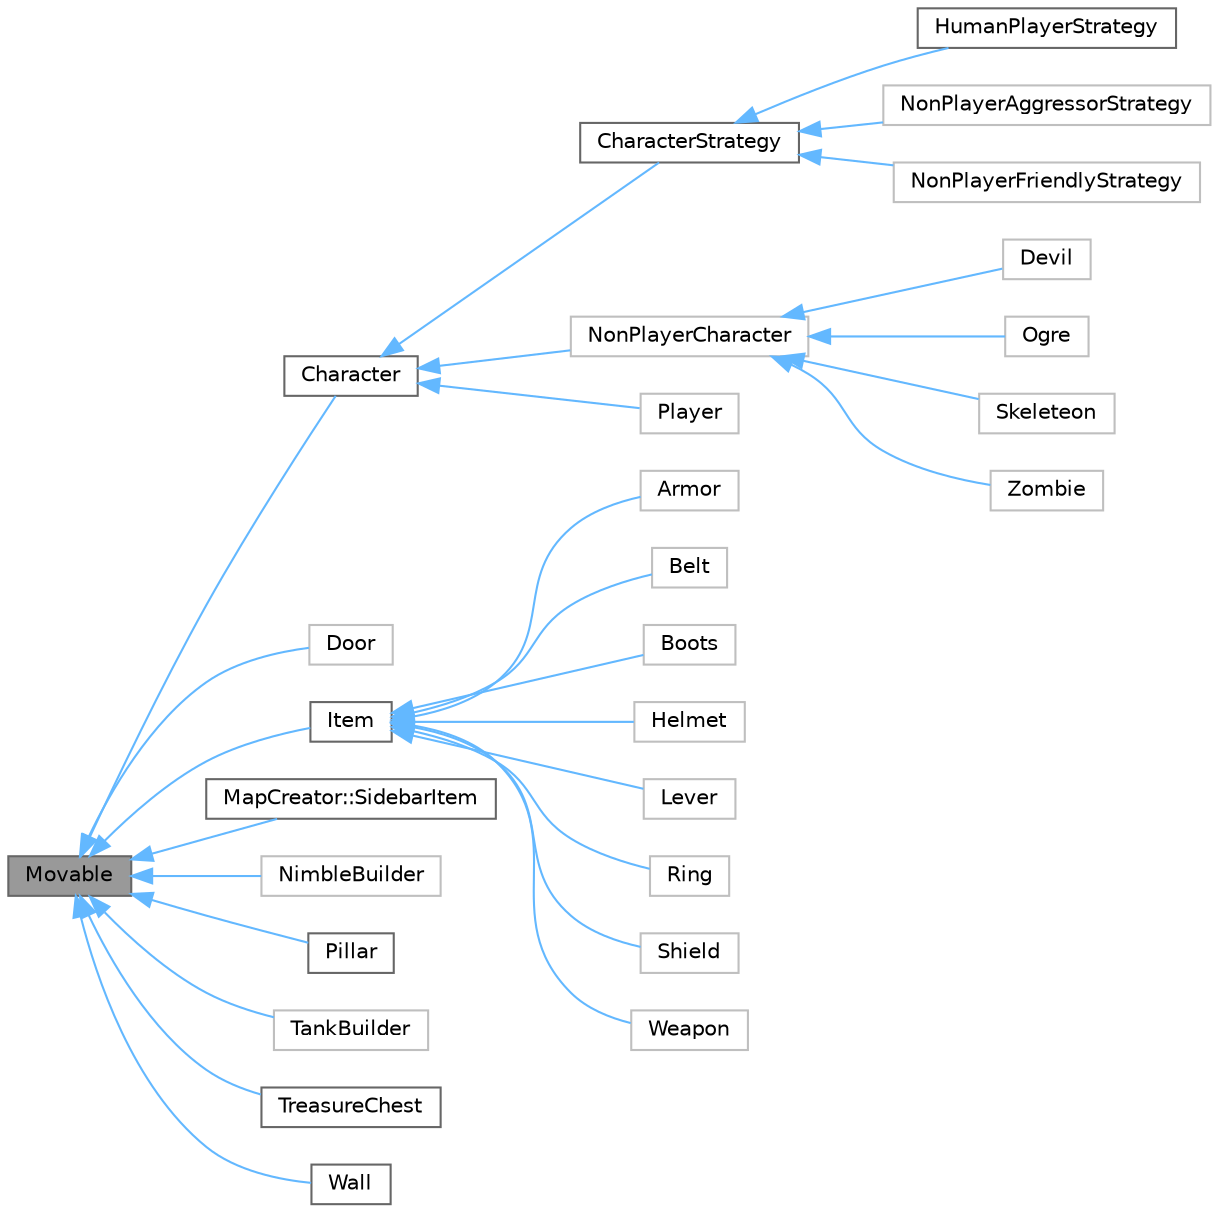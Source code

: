 digraph "Movable"
{
 // LATEX_PDF_SIZE
  bgcolor="transparent";
  edge [fontname=Helvetica,fontsize=10,labelfontname=Helvetica,labelfontsize=10];
  node [fontname=Helvetica,fontsize=10,shape=box,height=0.2,width=0.4];
  rankdir="LR";
  Node1 [id="Node000001",label="Movable",height=0.2,width=0.4,color="gray40", fillcolor="grey60", style="filled", fontcolor="black",tooltip=" "];
  Node1 -> Node2 [id="edge28_Node000001_Node000002",dir="back",color="steelblue1",style="solid",tooltip=" "];
  Node2 [id="Node000002",label="Character",height=0.2,width=0.4,color="gray40", fillcolor="white", style="filled",URL="$class_character.html",tooltip="Represents a character in a game."];
  Node2 -> Node3 [id="edge29_Node000002_Node000003",dir="back",color="steelblue1",style="solid",tooltip=" "];
  Node3 [id="Node000003",label="CharacterStrategy",height=0.2,width=0.4,color="gray40", fillcolor="white", style="filled",URL="$class_character_strategy.html",tooltip="Abstract class and base class for character strategies."];
  Node3 -> Node4 [id="edge30_Node000003_Node000004",dir="back",color="steelblue1",style="solid",tooltip=" "];
  Node4 [id="Node000004",label="HumanPlayerStrategy",height=0.2,width=0.4,color="gray40", fillcolor="white", style="filled",URL="$class_human_player_strategy.html",tooltip="Represents what the human user will be able to do in their round."];
  Node3 -> Node5 [id="edge31_Node000003_Node000005",dir="back",color="steelblue1",style="solid",tooltip=" "];
  Node5 [id="Node000005",label="NonPlayerAggressorStrategy",height=0.2,width=0.4,color="grey75", fillcolor="white", style="filled",URL="$class_non_player_aggressor_strategy.html",tooltip=" "];
  Node3 -> Node6 [id="edge32_Node000003_Node000006",dir="back",color="steelblue1",style="solid",tooltip=" "];
  Node6 [id="Node000006",label="NonPlayerFriendlyStrategy",height=0.2,width=0.4,color="grey75", fillcolor="white", style="filled",URL="$class_non_player_friendly_strategy.html",tooltip=" "];
  Node2 -> Node7 [id="edge33_Node000002_Node000007",dir="back",color="steelblue1",style="solid",tooltip=" "];
  Node7 [id="Node000007",label="NonPlayerCharacter",height=0.2,width=0.4,color="grey75", fillcolor="white", style="filled",URL="$class_non_player_character.html",tooltip=" "];
  Node7 -> Node8 [id="edge34_Node000007_Node000008",dir="back",color="steelblue1",style="solid",tooltip=" "];
  Node8 [id="Node000008",label="Devil",height=0.2,width=0.4,color="grey75", fillcolor="white", style="filled",URL="$class_devil.html",tooltip=" "];
  Node7 -> Node9 [id="edge35_Node000007_Node000009",dir="back",color="steelblue1",style="solid",tooltip=" "];
  Node9 [id="Node000009",label="Ogre",height=0.2,width=0.4,color="grey75", fillcolor="white", style="filled",URL="$class_ogre.html",tooltip=" "];
  Node7 -> Node10 [id="edge36_Node000007_Node000010",dir="back",color="steelblue1",style="solid",tooltip=" "];
  Node10 [id="Node000010",label="Skeleteon",height=0.2,width=0.4,color="grey75", fillcolor="white", style="filled",URL="$class_skeleteon.html",tooltip=" "];
  Node7 -> Node11 [id="edge37_Node000007_Node000011",dir="back",color="steelblue1",style="solid",tooltip=" "];
  Node11 [id="Node000011",label="Zombie",height=0.2,width=0.4,color="grey75", fillcolor="white", style="filled",URL="$class_zombie.html",tooltip=" "];
  Node2 -> Node12 [id="edge38_Node000002_Node000012",dir="back",color="steelblue1",style="solid",tooltip=" "];
  Node12 [id="Node000012",label="Player",height=0.2,width=0.4,color="grey75", fillcolor="white", style="filled",URL="$class_player.html",tooltip=" "];
  Node1 -> Node13 [id="edge39_Node000001_Node000013",dir="back",color="steelblue1",style="solid",tooltip=" "];
  Node13 [id="Node000013",label="Door",height=0.2,width=0.4,color="grey75", fillcolor="white", style="filled",URL="$class_door.html",tooltip=" "];
  Node1 -> Node14 [id="edge40_Node000001_Node000014",dir="back",color="steelblue1",style="solid",tooltip=" "];
  Node14 [id="Node000014",label="Item",height=0.2,width=0.4,color="gray40", fillcolor="white", style="filled",URL="$class_item.html",tooltip="Base Class for all items in the game."];
  Node14 -> Node15 [id="edge41_Node000014_Node000015",dir="back",color="steelblue1",style="solid",tooltip=" "];
  Node15 [id="Node000015",label="Armor",height=0.2,width=0.4,color="grey75", fillcolor="white", style="filled",URL="$class_armor.html",tooltip=" "];
  Node14 -> Node16 [id="edge42_Node000014_Node000016",dir="back",color="steelblue1",style="solid",tooltip=" "];
  Node16 [id="Node000016",label="Belt",height=0.2,width=0.4,color="grey75", fillcolor="white", style="filled",URL="$class_belt.html",tooltip=" "];
  Node14 -> Node17 [id="edge43_Node000014_Node000017",dir="back",color="steelblue1",style="solid",tooltip=" "];
  Node17 [id="Node000017",label="Boots",height=0.2,width=0.4,color="grey75", fillcolor="white", style="filled",URL="$class_boots.html",tooltip=" "];
  Node14 -> Node18 [id="edge44_Node000014_Node000018",dir="back",color="steelblue1",style="solid",tooltip=" "];
  Node18 [id="Node000018",label="Helmet",height=0.2,width=0.4,color="grey75", fillcolor="white", style="filled",URL="$class_helmet.html",tooltip=" "];
  Node14 -> Node19 [id="edge45_Node000014_Node000019",dir="back",color="steelblue1",style="solid",tooltip=" "];
  Node19 [id="Node000019",label="Lever",height=0.2,width=0.4,color="grey75", fillcolor="white", style="filled",URL="$class_lever.html",tooltip=" "];
  Node14 -> Node20 [id="edge46_Node000014_Node000020",dir="back",color="steelblue1",style="solid",tooltip=" "];
  Node20 [id="Node000020",label="Ring",height=0.2,width=0.4,color="grey75", fillcolor="white", style="filled",URL="$class_ring.html",tooltip=" "];
  Node14 -> Node21 [id="edge47_Node000014_Node000021",dir="back",color="steelblue1",style="solid",tooltip=" "];
  Node21 [id="Node000021",label="Shield",height=0.2,width=0.4,color="grey75", fillcolor="white", style="filled",URL="$class_shield.html",tooltip=" "];
  Node14 -> Node22 [id="edge48_Node000014_Node000022",dir="back",color="steelblue1",style="solid",tooltip=" "];
  Node22 [id="Node000022",label="Weapon",height=0.2,width=0.4,color="grey75", fillcolor="white", style="filled",URL="$class_weapon.html",tooltip=" "];
  Node1 -> Node23 [id="edge49_Node000001_Node000023",dir="back",color="steelblue1",style="solid",tooltip=" "];
  Node23 [id="Node000023",label="MapCreator::SidebarItem",height=0.2,width=0.4,color="gray40", fillcolor="white", style="filled",URL="$struct_map_creator_1_1_sidebar_item.html",tooltip="Struct to designate Items that are to be placed on the sidebar."];
  Node1 -> Node24 [id="edge50_Node000001_Node000024",dir="back",color="steelblue1",style="solid",tooltip=" "];
  Node24 [id="Node000024",label="NimbleBuilder",height=0.2,width=0.4,color="grey75", fillcolor="white", style="filled",URL="$class_nimble_builder.html",tooltip=" "];
  Node1 -> Node25 [id="edge51_Node000001_Node000025",dir="back",color="steelblue1",style="solid",tooltip=" "];
  Node25 [id="Node000025",label="Pillar",height=0.2,width=0.4,color="gray40", fillcolor="white", style="filled",URL="$class_pillar.html",tooltip="Represents a pillar object in the game."];
  Node1 -> Node26 [id="edge52_Node000001_Node000026",dir="back",color="steelblue1",style="solid",tooltip=" "];
  Node26 [id="Node000026",label="TankBuilder",height=0.2,width=0.4,color="grey75", fillcolor="white", style="filled",URL="$class_tank_builder.html",tooltip=" "];
  Node1 -> Node27 [id="edge53_Node000001_Node000027",dir="back",color="steelblue1",style="solid",tooltip=" "];
  Node27 [id="Node000027",label="TreasureChest",height=0.2,width=0.4,color="gray40", fillcolor="white", style="filled",URL="$class_treasure_chest.html",tooltip="Class for TreasureChest objects which may hold Item objects."];
  Node1 -> Node28 [id="edge54_Node000001_Node000028",dir="back",color="steelblue1",style="solid",tooltip=" "];
  Node28 [id="Node000028",label="Wall",height=0.2,width=0.4,color="gray40", fillcolor="white", style="filled",URL="$class_wall.html",tooltip="Represents a wall object that inherits from the Movable class."];
}
